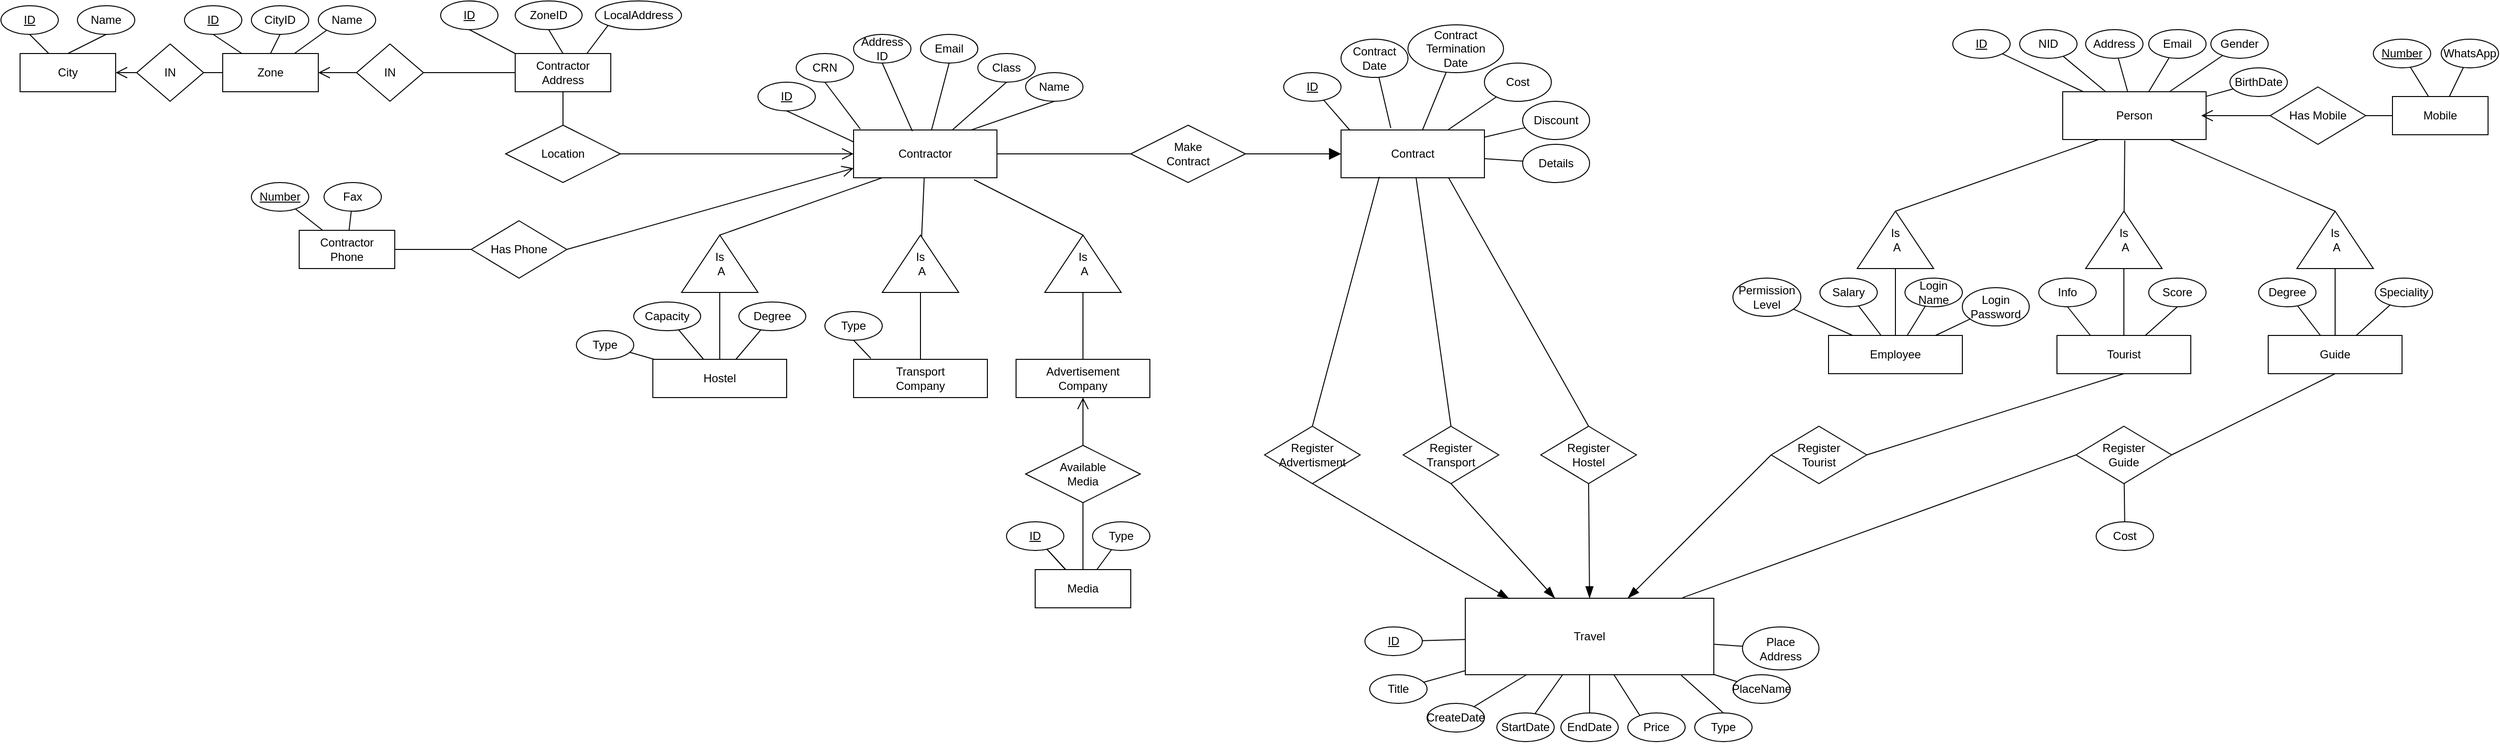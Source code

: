 <mxfile version="14.9.2" type="device"><diagram id="gcN7131VHgYloCInOaOh" name="Page-1"><mxGraphModel dx="1871" dy="567" grid="1" gridSize="10" guides="1" tooltips="1" connect="1" arrows="1" fold="1" page="1" pageScale="1" pageWidth="850" pageHeight="1100" math="0" shadow="0"><root><mxCell id="0"/><mxCell id="1" parent="0"/><mxCell id="1DNYTRroBDZNKfz7WXob-1" value="City" style="whiteSpace=wrap;html=1;align=center;" parent="1" vertex="1"><mxGeometry x="-382" y="60" width="100" height="40" as="geometry"/></mxCell><mxCell id="1DNYTRroBDZNKfz7WXob-3" style="edgeStyle=none;rounded=0;orthogonalLoop=1;jettySize=auto;html=1;exitX=0.5;exitY=1;exitDx=0;exitDy=0;endArrow=none;endFill=0;" parent="1" source="1DNYTRroBDZNKfz7WXob-2" target="1DNYTRroBDZNKfz7WXob-1" edge="1"><mxGeometry relative="1" as="geometry"/></mxCell><mxCell id="1DNYTRroBDZNKfz7WXob-2" value="&lt;u&gt;ID&lt;/u&gt;" style="ellipse;whiteSpace=wrap;html=1;align=center;" parent="1" vertex="1"><mxGeometry x="-402" y="10" width="60" height="30" as="geometry"/></mxCell><mxCell id="1DNYTRroBDZNKfz7WXob-5" style="edgeStyle=none;rounded=0;orthogonalLoop=1;jettySize=auto;html=1;exitX=0.5;exitY=1;exitDx=0;exitDy=0;entryX=0.5;entryY=0;entryDx=0;entryDy=0;endArrow=none;endFill=0;" parent="1" source="1DNYTRroBDZNKfz7WXob-4" target="1DNYTRroBDZNKfz7WXob-1" edge="1"><mxGeometry relative="1" as="geometry"/></mxCell><mxCell id="1DNYTRroBDZNKfz7WXob-4" value="Name" style="ellipse;whiteSpace=wrap;html=1;align=center;" parent="1" vertex="1"><mxGeometry x="-322" y="10" width="60" height="30" as="geometry"/></mxCell><mxCell id="1DNYTRroBDZNKfz7WXob-6" value="Contractor" style="whiteSpace=wrap;html=1;align=center;" parent="1" vertex="1"><mxGeometry x="490" y="140" width="150" height="50" as="geometry"/></mxCell><mxCell id="1DNYTRroBDZNKfz7WXob-8" style="edgeStyle=none;rounded=0;orthogonalLoop=1;jettySize=auto;html=1;exitX=0.5;exitY=1;exitDx=0;exitDy=0;endArrow=none;endFill=0;entryX=0;entryY=0.25;entryDx=0;entryDy=0;" parent="1" source="1DNYTRroBDZNKfz7WXob-7" target="1DNYTRroBDZNKfz7WXob-6" edge="1"><mxGeometry relative="1" as="geometry"/></mxCell><mxCell id="1DNYTRroBDZNKfz7WXob-7" value="&lt;u&gt;ID&lt;/u&gt;" style="ellipse;whiteSpace=wrap;html=1;align=center;" parent="1" vertex="1"><mxGeometry x="390" y="90" width="60" height="30" as="geometry"/></mxCell><mxCell id="1DNYTRroBDZNKfz7WXob-10" style="edgeStyle=none;rounded=0;orthogonalLoop=1;jettySize=auto;html=1;exitX=0.5;exitY=1;exitDx=0;exitDy=0;endArrow=none;endFill=0;entryX=0.41;entryY=0.025;entryDx=0;entryDy=0;entryPerimeter=0;" parent="1" source="1DNYTRroBDZNKfz7WXob-9" target="1DNYTRroBDZNKfz7WXob-6" edge="1"><mxGeometry relative="1" as="geometry"><mxPoint x="530" y="150" as="targetPoint"/></mxGeometry></mxCell><mxCell id="1DNYTRroBDZNKfz7WXob-9" value="Address&lt;br&gt;ID" style="ellipse;whiteSpace=wrap;html=1;align=center;" parent="1" vertex="1"><mxGeometry x="490" y="40" width="60" height="30" as="geometry"/></mxCell><mxCell id="1DNYTRroBDZNKfz7WXob-12" style="edgeStyle=none;rounded=0;orthogonalLoop=1;jettySize=auto;html=1;exitX=0.5;exitY=1;exitDx=0;exitDy=0;endArrow=none;endFill=0;" parent="1" source="1DNYTRroBDZNKfz7WXob-11" target="1DNYTRroBDZNKfz7WXob-6" edge="1"><mxGeometry relative="1" as="geometry"/></mxCell><mxCell id="1DNYTRroBDZNKfz7WXob-11" value="Class" style="ellipse;whiteSpace=wrap;html=1;align=center;" parent="1" vertex="1"><mxGeometry x="620" y="60" width="60" height="30" as="geometry"/></mxCell><mxCell id="1DNYTRroBDZNKfz7WXob-14" style="edgeStyle=none;rounded=0;orthogonalLoop=1;jettySize=auto;html=1;exitX=0.5;exitY=1;exitDx=0;exitDy=0;entryX=0.82;entryY=0;entryDx=0;entryDy=0;endArrow=none;endFill=0;entryPerimeter=0;" parent="1" source="1DNYTRroBDZNKfz7WXob-13" target="1DNYTRroBDZNKfz7WXob-6" edge="1"><mxGeometry relative="1" as="geometry"/></mxCell><mxCell id="1DNYTRroBDZNKfz7WXob-13" value="Name" style="ellipse;whiteSpace=wrap;html=1;align=center;" parent="1" vertex="1"><mxGeometry x="670" y="80" width="60" height="30" as="geometry"/></mxCell><mxCell id="1DNYTRroBDZNKfz7WXob-16" style="edgeStyle=none;rounded=0;orthogonalLoop=1;jettySize=auto;html=1;exitX=0.5;exitY=1;exitDx=0;exitDy=0;entryX=0.047;entryY=-0.02;entryDx=0;entryDy=0;entryPerimeter=0;endArrow=none;endFill=0;" parent="1" source="1DNYTRroBDZNKfz7WXob-15" target="1DNYTRroBDZNKfz7WXob-6" edge="1"><mxGeometry relative="1" as="geometry"/></mxCell><mxCell id="1DNYTRroBDZNKfz7WXob-15" value="CRN" style="ellipse;whiteSpace=wrap;html=1;align=center;" parent="1" vertex="1"><mxGeometry x="430" y="60" width="60" height="30" as="geometry"/></mxCell><mxCell id="1DNYTRroBDZNKfz7WXob-42" style="edgeStyle=none;rounded=0;orthogonalLoop=1;jettySize=auto;html=1;exitX=0.5;exitY=1;exitDx=0;exitDy=0;endArrow=none;endFill=0;" parent="1" source="1DNYTRroBDZNKfz7WXob-18" target="1DNYTRroBDZNKfz7WXob-6" edge="1"><mxGeometry relative="1" as="geometry"/></mxCell><mxCell id="1DNYTRroBDZNKfz7WXob-18" value="Email" style="ellipse;whiteSpace=wrap;html=1;align=center;" parent="1" vertex="1"><mxGeometry x="560" y="40" width="60" height="30" as="geometry"/></mxCell><mxCell id="1DNYTRroBDZNKfz7WXob-20" value="Zone" style="whiteSpace=wrap;html=1;align=center;" parent="1" vertex="1"><mxGeometry x="-170" y="60" width="100" height="40" as="geometry"/></mxCell><mxCell id="1DNYTRroBDZNKfz7WXob-21" style="edgeStyle=none;rounded=0;orthogonalLoop=1;jettySize=auto;html=1;exitX=0.5;exitY=1;exitDx=0;exitDy=0;endArrow=none;endFill=0;" parent="1" source="1DNYTRroBDZNKfz7WXob-22" target="1DNYTRroBDZNKfz7WXob-20" edge="1"><mxGeometry relative="1" as="geometry"/></mxCell><mxCell id="1DNYTRroBDZNKfz7WXob-22" value="&lt;u&gt;ID&lt;/u&gt;" style="ellipse;whiteSpace=wrap;html=1;align=center;" parent="1" vertex="1"><mxGeometry x="-210" y="10" width="60" height="30" as="geometry"/></mxCell><mxCell id="1DNYTRroBDZNKfz7WXob-23" style="edgeStyle=none;rounded=0;orthogonalLoop=1;jettySize=auto;html=1;exitX=0.5;exitY=1;exitDx=0;exitDy=0;entryX=0.5;entryY=0;entryDx=0;entryDy=0;endArrow=none;endFill=0;" parent="1" source="1DNYTRroBDZNKfz7WXob-24" target="1DNYTRroBDZNKfz7WXob-20" edge="1"><mxGeometry relative="1" as="geometry"/></mxCell><mxCell id="1DNYTRroBDZNKfz7WXob-24" value="CityID" style="ellipse;whiteSpace=wrap;html=1;align=center;" parent="1" vertex="1"><mxGeometry x="-140" y="10" width="60" height="30" as="geometry"/></mxCell><mxCell id="1DNYTRroBDZNKfz7WXob-26" style="edgeStyle=none;rounded=0;orthogonalLoop=1;jettySize=auto;html=1;exitX=0;exitY=1;exitDx=0;exitDy=0;entryX=0.75;entryY=0;entryDx=0;entryDy=0;endArrow=none;endFill=0;" parent="1" source="1DNYTRroBDZNKfz7WXob-25" target="1DNYTRroBDZNKfz7WXob-20" edge="1"><mxGeometry relative="1" as="geometry"/></mxCell><mxCell id="1DNYTRroBDZNKfz7WXob-25" value="Name" style="ellipse;whiteSpace=wrap;html=1;align=center;" parent="1" vertex="1"><mxGeometry x="-70" y="10" width="60" height="30" as="geometry"/></mxCell><mxCell id="ob_SDBsmNObQWnK4ZN-6-53" value="" style="edgeStyle=none;rounded=0;orthogonalLoop=1;jettySize=auto;html=1;endArrow=none;endFill=0;endSize=10;" parent="1" source="1DNYTRroBDZNKfz7WXob-33" target="ob_SDBsmNObQWnK4ZN-6-52" edge="1"><mxGeometry relative="1" as="geometry"/></mxCell><mxCell id="ob_SDBsmNObQWnK4ZN-6-61" value="" style="edgeStyle=none;rounded=0;orthogonalLoop=1;jettySize=auto;html=1;endArrow=none;endFill=0;endSize=10;" parent="1" source="1DNYTRroBDZNKfz7WXob-33" target="ob_SDBsmNObQWnK4ZN-6-58" edge="1"><mxGeometry relative="1" as="geometry"/></mxCell><mxCell id="1DNYTRroBDZNKfz7WXob-33" value="Contractor&lt;br&gt;Address" style="whiteSpace=wrap;html=1;align=center;" parent="1" vertex="1"><mxGeometry x="136" y="60" width="100" height="40" as="geometry"/></mxCell><mxCell id="1DNYTRroBDZNKfz7WXob-36" style="edgeStyle=none;rounded=0;orthogonalLoop=1;jettySize=auto;html=1;exitX=0.5;exitY=1;exitDx=0;exitDy=0;entryX=0.5;entryY=0;entryDx=0;entryDy=0;endArrow=none;endFill=0;" parent="1" source="1DNYTRroBDZNKfz7WXob-37" target="1DNYTRroBDZNKfz7WXob-33" edge="1"><mxGeometry relative="1" as="geometry"/></mxCell><mxCell id="1DNYTRroBDZNKfz7WXob-37" value="ZoneID" style="ellipse;whiteSpace=wrap;html=1;align=center;" parent="1" vertex="1"><mxGeometry x="136" y="5" width="70" height="30" as="geometry"/></mxCell><mxCell id="1DNYTRroBDZNKfz7WXob-38" style="edgeStyle=none;rounded=0;orthogonalLoop=1;jettySize=auto;html=1;exitX=0;exitY=1;exitDx=0;exitDy=0;entryX=0.75;entryY=0;entryDx=0;entryDy=0;endArrow=none;endFill=0;" parent="1" source="1DNYTRroBDZNKfz7WXob-39" target="1DNYTRroBDZNKfz7WXob-33" edge="1"><mxGeometry relative="1" as="geometry"/></mxCell><mxCell id="1DNYTRroBDZNKfz7WXob-39" value="LocalAddress" style="ellipse;whiteSpace=wrap;html=1;align=center;" parent="1" vertex="1"><mxGeometry x="220" y="5" width="90" height="30" as="geometry"/></mxCell><mxCell id="1DNYTRroBDZNKfz7WXob-47" value="Contract" style="whiteSpace=wrap;html=1;align=center;" parent="1" vertex="1"><mxGeometry x="1000" y="140" width="150" height="50" as="geometry"/></mxCell><mxCell id="1DNYTRroBDZNKfz7WXob-49" value="" style="edgeStyle=none;rounded=0;orthogonalLoop=1;jettySize=auto;html=1;endArrow=none;endFill=0;entryX=0.06;entryY=0;entryDx=0;entryDy=0;entryPerimeter=0;" parent="1" source="1DNYTRroBDZNKfz7WXob-48" target="1DNYTRroBDZNKfz7WXob-47" edge="1"><mxGeometry relative="1" as="geometry"/></mxCell><mxCell id="1DNYTRroBDZNKfz7WXob-48" value="&lt;u&gt;ID&lt;/u&gt;" style="ellipse;whiteSpace=wrap;html=1;align=center;" parent="1" vertex="1"><mxGeometry x="940" y="80" width="60" height="30" as="geometry"/></mxCell><mxCell id="1DNYTRroBDZNKfz7WXob-51" value="" style="edgeStyle=none;rounded=0;orthogonalLoop=1;jettySize=auto;html=1;endArrow=none;endFill=0;entryX=0.347;entryY=-0.04;entryDx=0;entryDy=0;entryPerimeter=0;" parent="1" source="1DNYTRroBDZNKfz7WXob-50" target="1DNYTRroBDZNKfz7WXob-47" edge="1"><mxGeometry relative="1" as="geometry"/></mxCell><mxCell id="1DNYTRroBDZNKfz7WXob-50" value="Contract&lt;br&gt;Date" style="ellipse;whiteSpace=wrap;html=1;align=center;" parent="1" vertex="1"><mxGeometry x="1000" y="45" width="70" height="40" as="geometry"/></mxCell><mxCell id="1DNYTRroBDZNKfz7WXob-53" value="" style="edgeStyle=none;rounded=0;orthogonalLoop=1;jettySize=auto;html=1;endArrow=none;endFill=0;" parent="1" source="1DNYTRroBDZNKfz7WXob-52" target="1DNYTRroBDZNKfz7WXob-47" edge="1"><mxGeometry relative="1" as="geometry"/></mxCell><mxCell id="1DNYTRroBDZNKfz7WXob-52" value="Contract&lt;br&gt;Termination&lt;br&gt;Date" style="ellipse;whiteSpace=wrap;html=1;align=center;" parent="1" vertex="1"><mxGeometry x="1070" y="30" width="100" height="50" as="geometry"/></mxCell><mxCell id="1DNYTRroBDZNKfz7WXob-57" value="" style="edgeStyle=none;rounded=0;orthogonalLoop=1;jettySize=auto;html=1;endArrow=none;endFill=0;" parent="1" source="1DNYTRroBDZNKfz7WXob-54" target="1DNYTRroBDZNKfz7WXob-47" edge="1"><mxGeometry relative="1" as="geometry"/></mxCell><mxCell id="1DNYTRroBDZNKfz7WXob-54" value="Cost" style="ellipse;whiteSpace=wrap;html=1;align=center;" parent="1" vertex="1"><mxGeometry x="1150" y="70" width="70" height="40" as="geometry"/></mxCell><mxCell id="1DNYTRroBDZNKfz7WXob-59" value="" style="edgeStyle=none;rounded=0;orthogonalLoop=1;jettySize=auto;html=1;endArrow=none;endFill=0;" parent="1" source="1DNYTRroBDZNKfz7WXob-58" target="1DNYTRroBDZNKfz7WXob-47" edge="1"><mxGeometry relative="1" as="geometry"/></mxCell><mxCell id="1DNYTRroBDZNKfz7WXob-58" value="Discount" style="ellipse;whiteSpace=wrap;html=1;align=center;" parent="1" vertex="1"><mxGeometry x="1190" y="110" width="70" height="40" as="geometry"/></mxCell><mxCell id="1DNYTRroBDZNKfz7WXob-62" value="" style="edgeStyle=none;rounded=0;orthogonalLoop=1;jettySize=auto;html=1;endArrow=none;endFill=0;" parent="1" source="1DNYTRroBDZNKfz7WXob-60" target="1DNYTRroBDZNKfz7WXob-47" edge="1"><mxGeometry relative="1" as="geometry"/></mxCell><mxCell id="1DNYTRroBDZNKfz7WXob-60" value="Details" style="ellipse;whiteSpace=wrap;html=1;align=center;" parent="1" vertex="1"><mxGeometry x="1190" y="155" width="70" height="40" as="geometry"/></mxCell><mxCell id="ob_SDBsmNObQWnK4ZN-6-2" value="" style="rounded=0;orthogonalLoop=1;jettySize=auto;html=1;endArrow=none;endFill=0;exitX=1;exitY=0.5;exitDx=0;exitDy=0;" parent="1" source="ob_SDBsmNObQWnK4ZN-6-1" edge="1"><mxGeometry relative="1" as="geometry"><mxPoint x="430" y="320" as="sourcePoint"/><mxPoint x="520" y="190" as="targetPoint"/></mxGeometry></mxCell><mxCell id="ob_SDBsmNObQWnK4ZN-6-1" value="Is&lt;br&gt;&amp;nbsp;A" style="triangle;whiteSpace=wrap;html=1;direction=north;" parent="1" vertex="1"><mxGeometry x="310" y="250" width="80" height="60" as="geometry"/></mxCell><mxCell id="ob_SDBsmNObQWnK4ZN-6-24" value="" style="edgeStyle=none;rounded=0;orthogonalLoop=1;jettySize=auto;html=1;endArrow=none;endFill=0;" parent="1" source="ob_SDBsmNObQWnK4ZN-6-3" target="1DNYTRroBDZNKfz7WXob-6" edge="1"><mxGeometry relative="1" as="geometry"/></mxCell><mxCell id="ob_SDBsmNObQWnK4ZN-6-3" value="Is&lt;br&gt;&amp;nbsp;A" style="triangle;whiteSpace=wrap;html=1;direction=north;" parent="1" vertex="1"><mxGeometry x="520" y="250" width="80" height="60" as="geometry"/></mxCell><mxCell id="ob_SDBsmNObQWnK4ZN-6-6" value="" style="edgeStyle=none;rounded=0;orthogonalLoop=1;jettySize=auto;html=1;endArrow=none;endFill=0;" parent="1" source="ob_SDBsmNObQWnK4ZN-6-5" target="ob_SDBsmNObQWnK4ZN-6-1" edge="1"><mxGeometry relative="1" as="geometry"/></mxCell><mxCell id="ob_SDBsmNObQWnK4ZN-6-5" value="Hostel" style="whiteSpace=wrap;html=1;align=center;" parent="1" vertex="1"><mxGeometry x="280" y="380" width="140" height="40" as="geometry"/></mxCell><mxCell id="ob_SDBsmNObQWnK4ZN-6-8" value="" style="edgeStyle=none;rounded=0;orthogonalLoop=1;jettySize=auto;html=1;endArrow=none;endFill=0;" parent="1" source="ob_SDBsmNObQWnK4ZN-6-7" target="ob_SDBsmNObQWnK4ZN-6-5" edge="1"><mxGeometry relative="1" as="geometry"/></mxCell><mxCell id="ob_SDBsmNObQWnK4ZN-6-7" value="Type" style="ellipse;whiteSpace=wrap;html=1;align=center;" parent="1" vertex="1"><mxGeometry x="200" y="350" width="60" height="30" as="geometry"/></mxCell><mxCell id="ob_SDBsmNObQWnK4ZN-6-10" value="" style="edgeStyle=none;rounded=0;orthogonalLoop=1;jettySize=auto;html=1;endArrow=none;endFill=0;" parent="1" source="ob_SDBsmNObQWnK4ZN-6-9" target="ob_SDBsmNObQWnK4ZN-6-5" edge="1"><mxGeometry relative="1" as="geometry"/></mxCell><mxCell id="ob_SDBsmNObQWnK4ZN-6-9" value="Capacity" style="ellipse;whiteSpace=wrap;html=1;align=center;" parent="1" vertex="1"><mxGeometry x="260" y="320" width="70" height="30" as="geometry"/></mxCell><mxCell id="ob_SDBsmNObQWnK4ZN-6-12" value="" style="edgeStyle=none;rounded=0;orthogonalLoop=1;jettySize=auto;html=1;endArrow=none;endFill=0;" parent="1" source="ob_SDBsmNObQWnK4ZN-6-11" target="ob_SDBsmNObQWnK4ZN-6-5" edge="1"><mxGeometry relative="1" as="geometry"/></mxCell><mxCell id="ob_SDBsmNObQWnK4ZN-6-11" value="Degree" style="ellipse;whiteSpace=wrap;html=1;align=center;" parent="1" vertex="1"><mxGeometry x="370" y="320" width="70" height="30" as="geometry"/></mxCell><mxCell id="ob_SDBsmNObQWnK4ZN-6-15" value="" style="edgeStyle=none;rounded=0;orthogonalLoop=1;jettySize=auto;html=1;endArrow=none;endFill=0;" parent="1" source="ob_SDBsmNObQWnK4ZN-6-13" target="ob_SDBsmNObQWnK4ZN-6-3" edge="1"><mxGeometry relative="1" as="geometry"/></mxCell><mxCell id="ob_SDBsmNObQWnK4ZN-6-13" value="Transport&lt;br&gt;Company" style="whiteSpace=wrap;html=1;align=center;" parent="1" vertex="1"><mxGeometry x="490" y="380" width="140" height="40" as="geometry"/></mxCell><mxCell id="ob_SDBsmNObQWnK4ZN-6-16" style="edgeStyle=none;rounded=0;orthogonalLoop=1;jettySize=auto;html=1;exitX=0.5;exitY=1;exitDx=0;exitDy=0;entryX=0.129;entryY=-0.025;entryDx=0;entryDy=0;entryPerimeter=0;endArrow=none;endFill=0;" parent="1" source="ob_SDBsmNObQWnK4ZN-6-14" target="ob_SDBsmNObQWnK4ZN-6-13" edge="1"><mxGeometry relative="1" as="geometry"/></mxCell><mxCell id="ob_SDBsmNObQWnK4ZN-6-14" value="Type" style="ellipse;whiteSpace=wrap;html=1;align=center;" parent="1" vertex="1"><mxGeometry x="460" y="330" width="60" height="30" as="geometry"/></mxCell><mxCell id="ob_SDBsmNObQWnK4ZN-6-22" style="edgeStyle=none;rounded=0;orthogonalLoop=1;jettySize=auto;html=1;exitX=1;exitY=0.5;exitDx=0;exitDy=0;entryX=0.84;entryY=1.04;entryDx=0;entryDy=0;entryPerimeter=0;endArrow=none;endFill=0;" parent="1" source="ob_SDBsmNObQWnK4ZN-6-17" target="1DNYTRroBDZNKfz7WXob-6" edge="1"><mxGeometry relative="1" as="geometry"/></mxCell><mxCell id="ob_SDBsmNObQWnK4ZN-6-17" value="Is&lt;br&gt;&amp;nbsp;A" style="triangle;whiteSpace=wrap;html=1;direction=north;" parent="1" vertex="1"><mxGeometry x="690" y="250" width="80" height="60" as="geometry"/></mxCell><mxCell id="ob_SDBsmNObQWnK4ZN-6-18" value="" style="edgeStyle=none;rounded=0;orthogonalLoop=1;jettySize=auto;html=1;endArrow=none;endFill=0;" parent="1" source="ob_SDBsmNObQWnK4ZN-6-19" target="ob_SDBsmNObQWnK4ZN-6-17" edge="1"><mxGeometry relative="1" as="geometry"/></mxCell><mxCell id="ob_SDBsmNObQWnK4ZN-6-19" value="Advertisement&lt;br&gt;Company" style="whiteSpace=wrap;html=1;align=center;" parent="1" vertex="1"><mxGeometry x="660" y="380" width="140" height="40" as="geometry"/></mxCell><mxCell id="ob_SDBsmNObQWnK4ZN-6-26" style="edgeStyle=none;rounded=0;orthogonalLoop=1;jettySize=auto;html=1;exitX=0;exitY=0.5;exitDx=0;exitDy=0;entryX=1;entryY=0.5;entryDx=0;entryDy=0;endArrow=none;endFill=0;" parent="1" source="ob_SDBsmNObQWnK4ZN-6-25" target="1DNYTRroBDZNKfz7WXob-6" edge="1"><mxGeometry relative="1" as="geometry"/></mxCell><mxCell id="ob_SDBsmNObQWnK4ZN-6-27" value="" style="edgeStyle=none;rounded=0;orthogonalLoop=1;jettySize=auto;html=1;endArrow=block;endFill=1;endSize=10;" parent="1" source="ob_SDBsmNObQWnK4ZN-6-25" target="1DNYTRroBDZNKfz7WXob-47" edge="1"><mxGeometry relative="1" as="geometry"/></mxCell><mxCell id="ob_SDBsmNObQWnK4ZN-6-25" value="Make&lt;br&gt;Contract" style="shape=rhombus;perimeter=rhombusPerimeter;whiteSpace=wrap;html=1;align=center;" parent="1" vertex="1"><mxGeometry x="780" y="135" width="120" height="60" as="geometry"/></mxCell><mxCell id="ob_SDBsmNObQWnK4ZN-6-29" value="" style="edgeStyle=none;rounded=0;orthogonalLoop=1;jettySize=auto;html=1;endArrow=open;endFill=0;endSize=10;" parent="1" source="ob_SDBsmNObQWnK4ZN-6-28" target="ob_SDBsmNObQWnK4ZN-6-19" edge="1"><mxGeometry relative="1" as="geometry"/></mxCell><mxCell id="ob_SDBsmNObQWnK4ZN-6-28" value="Available&lt;br&gt;Media" style="shape=rhombus;perimeter=rhombusPerimeter;whiteSpace=wrap;html=1;align=center;" parent="1" vertex="1"><mxGeometry x="670" y="470" width="120" height="60" as="geometry"/></mxCell><mxCell id="ob_SDBsmNObQWnK4ZN-6-31" value="" style="edgeStyle=none;rounded=0;orthogonalLoop=1;jettySize=auto;html=1;endArrow=none;endFill=0;endSize=10;" parent="1" source="ob_SDBsmNObQWnK4ZN-6-30" target="ob_SDBsmNObQWnK4ZN-6-28" edge="1"><mxGeometry relative="1" as="geometry"/></mxCell><mxCell id="ob_SDBsmNObQWnK4ZN-6-30" value="Media" style="whiteSpace=wrap;html=1;align=center;" parent="1" vertex="1"><mxGeometry x="680" y="600" width="100" height="40" as="geometry"/></mxCell><mxCell id="ob_SDBsmNObQWnK4ZN-6-33" value="" style="edgeStyle=none;rounded=0;orthogonalLoop=1;jettySize=auto;html=1;endArrow=none;endFill=0;endSize=10;" parent="1" source="ob_SDBsmNObQWnK4ZN-6-32" target="ob_SDBsmNObQWnK4ZN-6-30" edge="1"><mxGeometry relative="1" as="geometry"/></mxCell><mxCell id="P7ZhWg0GcHgvPlDvpLFq-44" style="edgeStyle=none;rounded=0;orthogonalLoop=1;jettySize=auto;html=1;endArrow=none;endFill=0;" edge="1" parent="1" source="ob_SDBsmNObQWnK4ZN-6-32" target="ob_SDBsmNObQWnK4ZN-6-30"><mxGeometry relative="1" as="geometry"/></mxCell><mxCell id="ob_SDBsmNObQWnK4ZN-6-32" value="&lt;u&gt;ID&lt;/u&gt;" style="ellipse;whiteSpace=wrap;html=1;align=center;" parent="1" vertex="1"><mxGeometry x="650" y="550" width="60" height="30" as="geometry"/></mxCell><mxCell id="ob_SDBsmNObQWnK4ZN-6-35" value="" style="edgeStyle=none;rounded=0;orthogonalLoop=1;jettySize=auto;html=1;endArrow=none;endFill=0;endSize=10;" parent="1" source="ob_SDBsmNObQWnK4ZN-6-34" target="ob_SDBsmNObQWnK4ZN-6-30" edge="1"><mxGeometry relative="1" as="geometry"/></mxCell><mxCell id="ob_SDBsmNObQWnK4ZN-6-34" value="Type" style="ellipse;whiteSpace=wrap;html=1;align=center;" parent="1" vertex="1"><mxGeometry x="740" y="550" width="60" height="30" as="geometry"/></mxCell><mxCell id="ob_SDBsmNObQWnK4ZN-6-36" value="Person" style="whiteSpace=wrap;html=1;align=center;" parent="1" vertex="1"><mxGeometry x="1755" y="100" width="150" height="50" as="geometry"/></mxCell><mxCell id="ob_SDBsmNObQWnK4ZN-6-40" value="" style="edgeStyle=none;rounded=0;orthogonalLoop=1;jettySize=auto;html=1;endArrow=none;endFill=0;endSize=10;" parent="1" source="ob_SDBsmNObQWnK4ZN-6-39" target="ob_SDBsmNObQWnK4ZN-6-36" edge="1"><mxGeometry relative="1" as="geometry"/></mxCell><mxCell id="ob_SDBsmNObQWnK4ZN-6-39" value="&lt;u&gt;ID&lt;/u&gt;" style="ellipse;whiteSpace=wrap;html=1;align=center;" parent="1" vertex="1"><mxGeometry x="1640" y="35" width="60" height="30" as="geometry"/></mxCell><mxCell id="ob_SDBsmNObQWnK4ZN-6-42" value="" style="edgeStyle=none;rounded=0;orthogonalLoop=1;jettySize=auto;html=1;endArrow=none;endFill=0;endSize=10;" parent="1" source="ob_SDBsmNObQWnK4ZN-6-41" target="ob_SDBsmNObQWnK4ZN-6-36" edge="1"><mxGeometry relative="1" as="geometry"/></mxCell><mxCell id="ob_SDBsmNObQWnK4ZN-6-41" value="Address" style="ellipse;whiteSpace=wrap;html=1;align=center;" parent="1" vertex="1"><mxGeometry x="1779" y="35" width="60" height="30" as="geometry"/></mxCell><mxCell id="ob_SDBsmNObQWnK4ZN-6-44" value="" style="edgeStyle=none;rounded=0;orthogonalLoop=1;jettySize=auto;html=1;endArrow=none;endFill=0;endSize=10;" parent="1" source="ob_SDBsmNObQWnK4ZN-6-43" target="ob_SDBsmNObQWnK4ZN-6-36" edge="1"><mxGeometry relative="1" as="geometry"/></mxCell><mxCell id="ob_SDBsmNObQWnK4ZN-6-43" value="Email" style="ellipse;whiteSpace=wrap;html=1;align=center;" parent="1" vertex="1"><mxGeometry x="1845" y="35" width="60" height="30" as="geometry"/></mxCell><mxCell id="ob_SDBsmNObQWnK4ZN-6-67" value="" style="edgeStyle=none;rounded=0;orthogonalLoop=1;jettySize=auto;html=1;endArrow=none;endFill=0;endSize=10;" parent="1" source="ob_SDBsmNObQWnK4ZN-6-45" target="ob_SDBsmNObQWnK4ZN-6-65" edge="1"><mxGeometry relative="1" as="geometry"/></mxCell><mxCell id="ob_SDBsmNObQWnK4ZN-6-45" value="Contractor&lt;br&gt;Phone" style="whiteSpace=wrap;html=1;align=center;" parent="1" vertex="1"><mxGeometry x="-90" y="245" width="100" height="40" as="geometry"/></mxCell><mxCell id="ob_SDBsmNObQWnK4ZN-6-47" value="" style="edgeStyle=none;rounded=0;orthogonalLoop=1;jettySize=auto;html=1;endArrow=none;endFill=0;endSize=10;" parent="1" source="ob_SDBsmNObQWnK4ZN-6-46" target="ob_SDBsmNObQWnK4ZN-6-45" edge="1"><mxGeometry relative="1" as="geometry"/></mxCell><mxCell id="ob_SDBsmNObQWnK4ZN-6-46" value="&lt;u&gt;Number&lt;/u&gt;" style="ellipse;whiteSpace=wrap;html=1;align=center;" parent="1" vertex="1"><mxGeometry x="-140" y="195" width="60" height="30" as="geometry"/></mxCell><mxCell id="ob_SDBsmNObQWnK4ZN-6-49" value="" style="edgeStyle=none;rounded=0;orthogonalLoop=1;jettySize=auto;html=1;endArrow=none;endFill=0;endSize=10;" parent="1" source="ob_SDBsmNObQWnK4ZN-6-48" target="ob_SDBsmNObQWnK4ZN-6-45" edge="1"><mxGeometry relative="1" as="geometry"/></mxCell><mxCell id="ob_SDBsmNObQWnK4ZN-6-48" value="Fax" style="ellipse;whiteSpace=wrap;html=1;align=center;" parent="1" vertex="1"><mxGeometry x="-64" y="195" width="60" height="30" as="geometry"/></mxCell><mxCell id="ob_SDBsmNObQWnK4ZN-6-54" style="edgeStyle=none;rounded=0;orthogonalLoop=1;jettySize=auto;html=1;exitX=1;exitY=0.5;exitDx=0;exitDy=0;endArrow=open;endFill=0;endSize=10;entryX=0;entryY=0.5;entryDx=0;entryDy=0;" parent="1" source="ob_SDBsmNObQWnK4ZN-6-52" target="1DNYTRroBDZNKfz7WXob-6" edge="1"><mxGeometry relative="1" as="geometry"><mxPoint x="500" y="177" as="targetPoint"/></mxGeometry></mxCell><mxCell id="ob_SDBsmNObQWnK4ZN-6-52" value="Location" style="shape=rhombus;perimeter=rhombusPerimeter;whiteSpace=wrap;html=1;align=center;" parent="1" vertex="1"><mxGeometry x="126" y="135" width="120" height="60" as="geometry"/></mxCell><mxCell id="ob_SDBsmNObQWnK4ZN-6-59" value="" style="edgeStyle=none;rounded=0;orthogonalLoop=1;jettySize=auto;html=1;endArrow=none;endFill=0;endSize=10;" parent="1" source="ob_SDBsmNObQWnK4ZN-6-58" target="1DNYTRroBDZNKfz7WXob-33" edge="1"><mxGeometry relative="1" as="geometry"/></mxCell><mxCell id="ob_SDBsmNObQWnK4ZN-6-60" value="" style="edgeStyle=none;rounded=0;orthogonalLoop=1;jettySize=auto;html=1;endArrow=open;endFill=0;endSize=10;" parent="1" source="ob_SDBsmNObQWnK4ZN-6-58" target="1DNYTRroBDZNKfz7WXob-20" edge="1"><mxGeometry relative="1" as="geometry"/></mxCell><mxCell id="ob_SDBsmNObQWnK4ZN-6-58" value="IN" style="shape=rhombus;perimeter=rhombusPerimeter;whiteSpace=wrap;html=1;align=center;" parent="1" vertex="1"><mxGeometry x="-30" y="50" width="70" height="60" as="geometry"/></mxCell><mxCell id="ob_SDBsmNObQWnK4ZN-6-63" value="" style="edgeStyle=none;rounded=0;orthogonalLoop=1;jettySize=auto;html=1;endArrow=none;endFill=0;endSize=10;" parent="1" source="ob_SDBsmNObQWnK4ZN-6-62" target="1DNYTRroBDZNKfz7WXob-20" edge="1"><mxGeometry relative="1" as="geometry"/></mxCell><mxCell id="ob_SDBsmNObQWnK4ZN-6-64" value="" style="edgeStyle=none;rounded=0;orthogonalLoop=1;jettySize=auto;html=1;endArrow=open;endFill=0;endSize=10;" parent="1" source="ob_SDBsmNObQWnK4ZN-6-62" target="1DNYTRroBDZNKfz7WXob-1" edge="1"><mxGeometry relative="1" as="geometry"/></mxCell><mxCell id="ob_SDBsmNObQWnK4ZN-6-62" value="IN" style="shape=rhombus;perimeter=rhombusPerimeter;whiteSpace=wrap;html=1;align=center;" parent="1" vertex="1"><mxGeometry x="-260" y="50" width="70" height="60" as="geometry"/></mxCell><mxCell id="ob_SDBsmNObQWnK4ZN-6-68" style="edgeStyle=none;rounded=0;orthogonalLoop=1;jettySize=auto;html=1;exitX=1;exitY=0.5;exitDx=0;exitDy=0;endArrow=open;endFill=0;endSize=10;entryX=0;entryY=0.8;entryDx=0;entryDy=0;entryPerimeter=0;" parent="1" source="ob_SDBsmNObQWnK4ZN-6-65" target="1DNYTRroBDZNKfz7WXob-6" edge="1"><mxGeometry relative="1" as="geometry"><mxPoint x="490" y="190" as="targetPoint"/></mxGeometry></mxCell><mxCell id="ob_SDBsmNObQWnK4ZN-6-65" value="Has Phone" style="shape=rhombus;perimeter=rhombusPerimeter;whiteSpace=wrap;html=1;align=center;" parent="1" vertex="1"><mxGeometry x="90" y="235" width="100" height="60" as="geometry"/></mxCell><mxCell id="ob_SDBsmNObQWnK4ZN-6-80" value="" style="edgeStyle=none;rounded=0;orthogonalLoop=1;jettySize=auto;html=1;endArrow=none;endFill=0;endSize=10;entryX=0.25;entryY=1;entryDx=0;entryDy=0;exitX=1;exitY=0.5;exitDx=0;exitDy=0;" parent="1" source="ob_SDBsmNObQWnK4ZN-6-79" target="ob_SDBsmNObQWnK4ZN-6-36" edge="1"><mxGeometry relative="1" as="geometry"/></mxCell><mxCell id="ob_SDBsmNObQWnK4ZN-6-79" value="Is&lt;br&gt;&amp;nbsp;A" style="triangle;whiteSpace=wrap;html=1;direction=north;" parent="1" vertex="1"><mxGeometry x="1540" y="225" width="80" height="60" as="geometry"/></mxCell><mxCell id="ob_SDBsmNObQWnK4ZN-6-82" value="" style="edgeStyle=none;rounded=0;orthogonalLoop=1;jettySize=auto;html=1;endArrow=none;endFill=0;endSize=10;" parent="1" source="ob_SDBsmNObQWnK4ZN-6-81" target="ob_SDBsmNObQWnK4ZN-6-79" edge="1"><mxGeometry relative="1" as="geometry"/></mxCell><mxCell id="ob_SDBsmNObQWnK4ZN-6-81" value="Employee" style="whiteSpace=wrap;html=1;align=center;" parent="1" vertex="1"><mxGeometry x="1510" y="355" width="140" height="40" as="geometry"/></mxCell><mxCell id="ob_SDBsmNObQWnK4ZN-6-86" value="" style="edgeStyle=none;rounded=0;orthogonalLoop=1;jettySize=auto;html=1;endArrow=none;endFill=0;endSize=10;entryX=0.433;entryY=1.02;entryDx=0;entryDy=0;entryPerimeter=0;" parent="1" source="ob_SDBsmNObQWnK4ZN-6-83" target="ob_SDBsmNObQWnK4ZN-6-36" edge="1"><mxGeometry relative="1" as="geometry"/></mxCell><mxCell id="ob_SDBsmNObQWnK4ZN-6-83" value="Is&lt;br&gt;&amp;nbsp;A" style="triangle;whiteSpace=wrap;html=1;direction=north;" parent="1" vertex="1"><mxGeometry x="1779" y="225" width="80" height="60" as="geometry"/></mxCell><mxCell id="ob_SDBsmNObQWnK4ZN-6-84" value="" style="edgeStyle=none;rounded=0;orthogonalLoop=1;jettySize=auto;html=1;endArrow=none;endFill=0;endSize=10;" parent="1" source="ob_SDBsmNObQWnK4ZN-6-85" target="ob_SDBsmNObQWnK4ZN-6-83" edge="1"><mxGeometry relative="1" as="geometry"/></mxCell><mxCell id="ob_SDBsmNObQWnK4ZN-6-85" value="Tourist" style="whiteSpace=wrap;html=1;align=center;" parent="1" vertex="1"><mxGeometry x="1749" y="355" width="140" height="40" as="geometry"/></mxCell><mxCell id="ob_SDBsmNObQWnK4ZN-6-90" style="edgeStyle=none;rounded=0;orthogonalLoop=1;jettySize=auto;html=1;exitX=1;exitY=0.5;exitDx=0;exitDy=0;entryX=0.75;entryY=1;entryDx=0;entryDy=0;endArrow=none;endFill=0;endSize=10;" parent="1" source="ob_SDBsmNObQWnK4ZN-6-87" target="ob_SDBsmNObQWnK4ZN-6-36" edge="1"><mxGeometry relative="1" as="geometry"/></mxCell><mxCell id="ob_SDBsmNObQWnK4ZN-6-87" value="Is&lt;br&gt;&amp;nbsp;A" style="triangle;whiteSpace=wrap;html=1;direction=north;" parent="1" vertex="1"><mxGeometry x="2000" y="225" width="80" height="60" as="geometry"/></mxCell><mxCell id="ob_SDBsmNObQWnK4ZN-6-88" value="" style="edgeStyle=none;rounded=0;orthogonalLoop=1;jettySize=auto;html=1;endArrow=none;endFill=0;endSize=10;" parent="1" source="ob_SDBsmNObQWnK4ZN-6-89" target="ob_SDBsmNObQWnK4ZN-6-87" edge="1"><mxGeometry relative="1" as="geometry"/></mxCell><mxCell id="ob_SDBsmNObQWnK4ZN-6-89" value="Guide" style="whiteSpace=wrap;html=1;align=center;" parent="1" vertex="1"><mxGeometry x="1970" y="355" width="140" height="40" as="geometry"/></mxCell><mxCell id="ob_SDBsmNObQWnK4ZN-6-91" value="" style="edgeStyle=none;rounded=0;orthogonalLoop=1;jettySize=auto;html=1;endArrow=none;endFill=0;endSize=10;entryX=1;entryY=0.5;entryDx=0;entryDy=0;" parent="1" source="ob_SDBsmNObQWnK4ZN-6-92" target="ob_SDBsmNObQWnK4ZN-6-99" edge="1"><mxGeometry relative="1" as="geometry"/></mxCell><mxCell id="ob_SDBsmNObQWnK4ZN-6-92" value="Mobile" style="whiteSpace=wrap;html=1;align=center;" parent="1" vertex="1"><mxGeometry x="2100" y="105" width="100" height="40" as="geometry"/></mxCell><mxCell id="ob_SDBsmNObQWnK4ZN-6-93" value="" style="edgeStyle=none;rounded=0;orthogonalLoop=1;jettySize=auto;html=1;endArrow=none;endFill=0;endSize=10;" parent="1" source="ob_SDBsmNObQWnK4ZN-6-94" target="ob_SDBsmNObQWnK4ZN-6-92" edge="1"><mxGeometry relative="1" as="geometry"/></mxCell><mxCell id="ob_SDBsmNObQWnK4ZN-6-94" value="&lt;u&gt;Number&lt;/u&gt;" style="ellipse;whiteSpace=wrap;html=1;align=center;" parent="1" vertex="1"><mxGeometry x="2080" y="45" width="60" height="30" as="geometry"/></mxCell><mxCell id="ob_SDBsmNObQWnK4ZN-6-97" value="" style="edgeStyle=none;rounded=0;orthogonalLoop=1;jettySize=auto;html=1;endArrow=none;endFill=0;endSize=10;" parent="1" source="ob_SDBsmNObQWnK4ZN-6-98" target="ob_SDBsmNObQWnK4ZN-6-92" edge="1"><mxGeometry relative="1" as="geometry"/></mxCell><mxCell id="ob_SDBsmNObQWnK4ZN-6-98" value="WhatsApp" style="ellipse;whiteSpace=wrap;html=1;align=center;" parent="1" vertex="1"><mxGeometry x="2151" y="45" width="60" height="30" as="geometry"/></mxCell><mxCell id="ob_SDBsmNObQWnK4ZN-6-101" style="edgeStyle=none;rounded=0;orthogonalLoop=1;jettySize=auto;html=1;endArrow=open;endFill=0;endSize=10;" parent="1" source="ob_SDBsmNObQWnK4ZN-6-99" edge="1"><mxGeometry relative="1" as="geometry"><mxPoint x="1900" y="125" as="targetPoint"/></mxGeometry></mxCell><mxCell id="ob_SDBsmNObQWnK4ZN-6-99" value="Has Mobile" style="shape=rhombus;perimeter=rhombusPerimeter;whiteSpace=wrap;html=1;align=center;" parent="1" vertex="1"><mxGeometry x="1972" y="95" width="100" height="60" as="geometry"/></mxCell><mxCell id="P7ZhWg0GcHgvPlDvpLFq-3" style="edgeStyle=none;rounded=0;orthogonalLoop=1;jettySize=auto;html=1;exitX=0.5;exitY=1;exitDx=0;exitDy=0;entryX=0;entryY=0;entryDx=0;entryDy=0;endArrow=none;endFill=0;" edge="1" parent="1" source="P7ZhWg0GcHgvPlDvpLFq-1" target="1DNYTRroBDZNKfz7WXob-33"><mxGeometry relative="1" as="geometry"/></mxCell><mxCell id="P7ZhWg0GcHgvPlDvpLFq-1" value="&lt;u&gt;ID&lt;/u&gt;" style="ellipse;whiteSpace=wrap;html=1;align=center;" vertex="1" parent="1"><mxGeometry x="58" y="5" width="60" height="30" as="geometry"/></mxCell><mxCell id="P7ZhWg0GcHgvPlDvpLFq-5" style="edgeStyle=none;rounded=0;orthogonalLoop=1;jettySize=auto;html=1;exitX=0.5;exitY=1;exitDx=0;exitDy=0;entryX=0.25;entryY=0;entryDx=0;entryDy=0;endArrow=none;endFill=0;" edge="1" parent="1" source="P7ZhWg0GcHgvPlDvpLFq-4" target="ob_SDBsmNObQWnK4ZN-6-85"><mxGeometry relative="1" as="geometry"/></mxCell><mxCell id="P7ZhWg0GcHgvPlDvpLFq-4" value="Info" style="ellipse;whiteSpace=wrap;html=1;align=center;" vertex="1" parent="1"><mxGeometry x="1730" y="295" width="60" height="30" as="geometry"/></mxCell><mxCell id="P7ZhWg0GcHgvPlDvpLFq-7" style="edgeStyle=none;rounded=0;orthogonalLoop=1;jettySize=auto;html=1;exitX=0.5;exitY=1;exitDx=0;exitDy=0;endArrow=none;endFill=0;" edge="1" parent="1" source="P7ZhWg0GcHgvPlDvpLFq-6" target="ob_SDBsmNObQWnK4ZN-6-85"><mxGeometry relative="1" as="geometry"/></mxCell><mxCell id="P7ZhWg0GcHgvPlDvpLFq-6" value="Score" style="ellipse;whiteSpace=wrap;html=1;align=center;" vertex="1" parent="1"><mxGeometry x="1845" y="295" width="60" height="30" as="geometry"/></mxCell><mxCell id="P7ZhWg0GcHgvPlDvpLFq-9" value="" style="edgeStyle=none;rounded=0;orthogonalLoop=1;jettySize=auto;html=1;endArrow=none;endFill=0;" edge="1" parent="1" source="P7ZhWg0GcHgvPlDvpLFq-8" target="ob_SDBsmNObQWnK4ZN-6-36"><mxGeometry relative="1" as="geometry"/></mxCell><mxCell id="P7ZhWg0GcHgvPlDvpLFq-8" value="Gender" style="ellipse;whiteSpace=wrap;html=1;align=center;" vertex="1" parent="1"><mxGeometry x="1910" y="35" width="60" height="30" as="geometry"/></mxCell><mxCell id="P7ZhWg0GcHgvPlDvpLFq-12" value="" style="edgeStyle=none;rounded=0;orthogonalLoop=1;jettySize=auto;html=1;endArrow=none;endFill=0;" edge="1" parent="1" source="P7ZhWg0GcHgvPlDvpLFq-10" target="ob_SDBsmNObQWnK4ZN-6-36"><mxGeometry relative="1" as="geometry"/></mxCell><mxCell id="P7ZhWg0GcHgvPlDvpLFq-10" value="BirthDate" style="ellipse;whiteSpace=wrap;html=1;align=center;" vertex="1" parent="1"><mxGeometry x="1930" y="75" width="60" height="30" as="geometry"/></mxCell><mxCell id="P7ZhWg0GcHgvPlDvpLFq-14" value="" style="edgeStyle=none;rounded=0;orthogonalLoop=1;jettySize=auto;html=1;endArrow=none;endFill=0;" edge="1" parent="1" source="P7ZhWg0GcHgvPlDvpLFq-13" target="ob_SDBsmNObQWnK4ZN-6-89"><mxGeometry relative="1" as="geometry"/></mxCell><mxCell id="P7ZhWg0GcHgvPlDvpLFq-13" value="Speciality" style="ellipse;whiteSpace=wrap;html=1;align=center;" vertex="1" parent="1"><mxGeometry x="2082" y="295" width="60" height="30" as="geometry"/></mxCell><mxCell id="P7ZhWg0GcHgvPlDvpLFq-16" value="" style="edgeStyle=none;rounded=0;orthogonalLoop=1;jettySize=auto;html=1;endArrow=none;endFill=0;" edge="1" parent="1" source="P7ZhWg0GcHgvPlDvpLFq-15" target="ob_SDBsmNObQWnK4ZN-6-89"><mxGeometry relative="1" as="geometry"/></mxCell><mxCell id="P7ZhWg0GcHgvPlDvpLFq-15" value="Degree" style="ellipse;whiteSpace=wrap;html=1;align=center;" vertex="1" parent="1"><mxGeometry x="1960" y="295" width="60" height="30" as="geometry"/></mxCell><mxCell id="P7ZhWg0GcHgvPlDvpLFq-18" value="" style="edgeStyle=none;rounded=0;orthogonalLoop=1;jettySize=auto;html=1;endArrow=none;endFill=0;" edge="1" parent="1" source="P7ZhWg0GcHgvPlDvpLFq-17" target="ob_SDBsmNObQWnK4ZN-6-81"><mxGeometry relative="1" as="geometry"/></mxCell><mxCell id="P7ZhWg0GcHgvPlDvpLFq-17" value="Salary" style="ellipse;whiteSpace=wrap;html=1;align=center;" vertex="1" parent="1"><mxGeometry x="1501" y="295" width="60" height="30" as="geometry"/></mxCell><mxCell id="P7ZhWg0GcHgvPlDvpLFq-35" value="" style="edgeStyle=none;rounded=0;orthogonalLoop=1;jettySize=auto;html=1;endArrow=none;endFill=0;" edge="1" parent="1" source="P7ZhWg0GcHgvPlDvpLFq-34" target="ob_SDBsmNObQWnK4ZN-6-81"><mxGeometry relative="1" as="geometry"/></mxCell><mxCell id="P7ZhWg0GcHgvPlDvpLFq-34" value="Permission&lt;br&gt;Level" style="ellipse;whiteSpace=wrap;html=1;align=center;" vertex="1" parent="1"><mxGeometry x="1410" y="295" width="71" height="40" as="geometry"/></mxCell><mxCell id="P7ZhWg0GcHgvPlDvpLFq-38" value="" style="edgeStyle=none;rounded=0;orthogonalLoop=1;jettySize=auto;html=1;endArrow=none;endFill=0;" edge="1" parent="1" source="P7ZhWg0GcHgvPlDvpLFq-36" target="ob_SDBsmNObQWnK4ZN-6-81"><mxGeometry relative="1" as="geometry"/></mxCell><mxCell id="P7ZhWg0GcHgvPlDvpLFq-36" value="Login&lt;br&gt;Name" style="ellipse;whiteSpace=wrap;html=1;align=center;" vertex="1" parent="1"><mxGeometry x="1590" y="295" width="60" height="30" as="geometry"/></mxCell><mxCell id="P7ZhWg0GcHgvPlDvpLFq-39" value="" style="edgeStyle=none;rounded=0;orthogonalLoop=1;jettySize=auto;html=1;endArrow=none;endFill=0;" edge="1" parent="1" source="P7ZhWg0GcHgvPlDvpLFq-37" target="ob_SDBsmNObQWnK4ZN-6-81"><mxGeometry relative="1" as="geometry"/></mxCell><mxCell id="P7ZhWg0GcHgvPlDvpLFq-37" value="Login&lt;br&gt;Password" style="ellipse;whiteSpace=wrap;html=1;align=center;" vertex="1" parent="1"><mxGeometry x="1650" y="305" width="70" height="40" as="geometry"/></mxCell><mxCell id="P7ZhWg0GcHgvPlDvpLFq-41" value="" style="edgeStyle=none;rounded=0;orthogonalLoop=1;jettySize=auto;html=1;endArrow=none;endFill=0;" edge="1" parent="1" source="P7ZhWg0GcHgvPlDvpLFq-40" target="ob_SDBsmNObQWnK4ZN-6-36"><mxGeometry relative="1" as="geometry"/></mxCell><mxCell id="P7ZhWg0GcHgvPlDvpLFq-40" value="NID" style="ellipse;whiteSpace=wrap;html=1;align=center;" vertex="1" parent="1"><mxGeometry x="1710" y="35" width="60" height="30" as="geometry"/></mxCell><mxCell id="P7ZhWg0GcHgvPlDvpLFq-42" value="Travel" style="whiteSpace=wrap;html=1;align=center;" vertex="1" parent="1"><mxGeometry x="1130" y="630" width="260" height="80" as="geometry"/></mxCell><mxCell id="P7ZhWg0GcHgvPlDvpLFq-47" value="" style="edgeStyle=none;rounded=0;orthogonalLoop=1;jettySize=auto;html=1;endArrow=none;endFill=0;" edge="1" parent="1" source="P7ZhWg0GcHgvPlDvpLFq-46" target="P7ZhWg0GcHgvPlDvpLFq-42"><mxGeometry relative="1" as="geometry"/></mxCell><mxCell id="P7ZhWg0GcHgvPlDvpLFq-46" value="&lt;u&gt;ID&lt;/u&gt;" style="ellipse;whiteSpace=wrap;html=1;align=center;" vertex="1" parent="1"><mxGeometry x="1025" y="660" width="60" height="30" as="geometry"/></mxCell><mxCell id="P7ZhWg0GcHgvPlDvpLFq-49" value="" style="edgeStyle=none;rounded=0;orthogonalLoop=1;jettySize=auto;html=1;endArrow=none;endFill=0;" edge="1" parent="1" source="P7ZhWg0GcHgvPlDvpLFq-48" target="P7ZhWg0GcHgvPlDvpLFq-42"><mxGeometry relative="1" as="geometry"/></mxCell><mxCell id="P7ZhWg0GcHgvPlDvpLFq-48" value="Title" style="ellipse;whiteSpace=wrap;html=1;align=center;" vertex="1" parent="1"><mxGeometry x="1030" y="710" width="60" height="30" as="geometry"/></mxCell><mxCell id="P7ZhWg0GcHgvPlDvpLFq-51" value="" style="edgeStyle=none;rounded=0;orthogonalLoop=1;jettySize=auto;html=1;endArrow=none;endFill=0;" edge="1" parent="1" source="P7ZhWg0GcHgvPlDvpLFq-50" target="P7ZhWg0GcHgvPlDvpLFq-42"><mxGeometry relative="1" as="geometry"/></mxCell><mxCell id="P7ZhWg0GcHgvPlDvpLFq-50" value="CreateDate" style="ellipse;whiteSpace=wrap;html=1;align=center;" vertex="1" parent="1"><mxGeometry x="1090" y="740" width="60" height="30" as="geometry"/></mxCell><mxCell id="P7ZhWg0GcHgvPlDvpLFq-53" value="" style="edgeStyle=none;rounded=0;orthogonalLoop=1;jettySize=auto;html=1;endArrow=none;endFill=0;" edge="1" parent="1" source="P7ZhWg0GcHgvPlDvpLFq-52" target="P7ZhWg0GcHgvPlDvpLFq-42"><mxGeometry relative="1" as="geometry"/></mxCell><mxCell id="P7ZhWg0GcHgvPlDvpLFq-52" value="StartDate" style="ellipse;whiteSpace=wrap;html=1;align=center;" vertex="1" parent="1"><mxGeometry x="1163" y="750" width="60" height="30" as="geometry"/></mxCell><mxCell id="P7ZhWg0GcHgvPlDvpLFq-55" value="" style="edgeStyle=none;rounded=0;orthogonalLoop=1;jettySize=auto;html=1;endArrow=none;endFill=0;" edge="1" parent="1" source="P7ZhWg0GcHgvPlDvpLFq-54" target="P7ZhWg0GcHgvPlDvpLFq-42"><mxGeometry relative="1" as="geometry"/></mxCell><mxCell id="P7ZhWg0GcHgvPlDvpLFq-54" value="EndDate" style="ellipse;whiteSpace=wrap;html=1;align=center;" vertex="1" parent="1"><mxGeometry x="1230" y="750" width="60" height="30" as="geometry"/></mxCell><mxCell id="P7ZhWg0GcHgvPlDvpLFq-57" style="edgeStyle=none;rounded=0;orthogonalLoop=1;jettySize=auto;html=1;exitX=0.5;exitY=1;exitDx=0;exitDy=0;endArrow=none;endFill=0;" edge="1" parent="1" source="P7ZhWg0GcHgvPlDvpLFq-56" target="P7ZhWg0GcHgvPlDvpLFq-42"><mxGeometry relative="1" as="geometry"/></mxCell><mxCell id="P7ZhWg0GcHgvPlDvpLFq-56" value="Price" style="ellipse;whiteSpace=wrap;html=1;align=center;" vertex="1" parent="1"><mxGeometry x="1300" y="750" width="60" height="30" as="geometry"/></mxCell><mxCell id="P7ZhWg0GcHgvPlDvpLFq-59" style="edgeStyle=none;rounded=0;orthogonalLoop=1;jettySize=auto;html=1;exitX=0.5;exitY=0;exitDx=0;exitDy=0;entryX=0.869;entryY=1.008;entryDx=0;entryDy=0;entryPerimeter=0;endArrow=none;endFill=0;" edge="1" parent="1" source="P7ZhWg0GcHgvPlDvpLFq-58" target="P7ZhWg0GcHgvPlDvpLFq-42"><mxGeometry relative="1" as="geometry"/></mxCell><mxCell id="P7ZhWg0GcHgvPlDvpLFq-58" value="Type" style="ellipse;whiteSpace=wrap;html=1;align=center;" vertex="1" parent="1"><mxGeometry x="1370" y="750" width="60" height="30" as="geometry"/></mxCell><mxCell id="P7ZhWg0GcHgvPlDvpLFq-61" value="" style="edgeStyle=none;rounded=0;orthogonalLoop=1;jettySize=auto;html=1;endArrow=none;endFill=0;" edge="1" parent="1" source="P7ZhWg0GcHgvPlDvpLFq-60" target="P7ZhWg0GcHgvPlDvpLFq-42"><mxGeometry relative="1" as="geometry"/></mxCell><mxCell id="P7ZhWg0GcHgvPlDvpLFq-60" value="PlaceName" style="ellipse;whiteSpace=wrap;html=1;align=center;" vertex="1" parent="1"><mxGeometry x="1410" y="710" width="60" height="30" as="geometry"/></mxCell><mxCell id="P7ZhWg0GcHgvPlDvpLFq-64" value="" style="edgeStyle=none;rounded=0;orthogonalLoop=1;jettySize=auto;html=1;endArrow=none;endFill=0;" edge="1" parent="1" source="P7ZhWg0GcHgvPlDvpLFq-63" target="P7ZhWg0GcHgvPlDvpLFq-42"><mxGeometry relative="1" as="geometry"/></mxCell><mxCell id="P7ZhWg0GcHgvPlDvpLFq-63" value="Place&lt;br&gt;Address" style="ellipse;whiteSpace=wrap;html=1;align=center;" vertex="1" parent="1"><mxGeometry x="1420" y="660" width="80" height="45" as="geometry"/></mxCell><mxCell id="P7ZhWg0GcHgvPlDvpLFq-66" style="edgeStyle=none;rounded=0;orthogonalLoop=1;jettySize=auto;html=1;exitX=1;exitY=0.5;exitDx=0;exitDy=0;entryX=0.5;entryY=1;entryDx=0;entryDy=0;endArrow=none;endFill=0;" edge="1" parent="1" source="P7ZhWg0GcHgvPlDvpLFq-65" target="ob_SDBsmNObQWnK4ZN-6-85"><mxGeometry relative="1" as="geometry"/></mxCell><mxCell id="P7ZhWg0GcHgvPlDvpLFq-67" style="edgeStyle=none;rounded=0;orthogonalLoop=1;jettySize=auto;html=1;exitX=0;exitY=0.5;exitDx=0;exitDy=0;endArrow=blockThin;endFill=1;strokeWidth=1;endSize=10;" edge="1" parent="1" source="P7ZhWg0GcHgvPlDvpLFq-65" target="P7ZhWg0GcHgvPlDvpLFq-42"><mxGeometry relative="1" as="geometry"/></mxCell><mxCell id="P7ZhWg0GcHgvPlDvpLFq-65" value="Register&lt;br&gt;Tourist" style="shape=rhombus;perimeter=rhombusPerimeter;whiteSpace=wrap;html=1;align=center;" vertex="1" parent="1"><mxGeometry x="1450" y="450" width="100" height="60" as="geometry"/></mxCell><mxCell id="P7ZhWg0GcHgvPlDvpLFq-69" style="edgeStyle=none;rounded=0;orthogonalLoop=1;jettySize=auto;html=1;exitX=1;exitY=0.5;exitDx=0;exitDy=0;entryX=0.5;entryY=1;entryDx=0;entryDy=0;endArrow=none;endFill=0;endSize=10;strokeWidth=1;" edge="1" parent="1" source="P7ZhWg0GcHgvPlDvpLFq-68" target="ob_SDBsmNObQWnK4ZN-6-89"><mxGeometry relative="1" as="geometry"/></mxCell><mxCell id="P7ZhWg0GcHgvPlDvpLFq-89" style="edgeStyle=none;rounded=0;orthogonalLoop=1;jettySize=auto;html=1;exitX=0;exitY=0.5;exitDx=0;exitDy=0;entryX=0.874;entryY=-0.007;entryDx=0;entryDy=0;entryPerimeter=0;endArrow=none;endFill=0;endSize=10;strokeWidth=1;" edge="1" parent="1" source="P7ZhWg0GcHgvPlDvpLFq-68" target="P7ZhWg0GcHgvPlDvpLFq-42"><mxGeometry relative="1" as="geometry"/></mxCell><mxCell id="P7ZhWg0GcHgvPlDvpLFq-68" value="Register&lt;br&gt;Guide" style="shape=rhombus;perimeter=rhombusPerimeter;whiteSpace=wrap;html=1;align=center;" vertex="1" parent="1"><mxGeometry x="1769" y="450" width="100" height="60" as="geometry"/></mxCell><mxCell id="P7ZhWg0GcHgvPlDvpLFq-90" value="" style="edgeStyle=none;rounded=0;orthogonalLoop=1;jettySize=auto;html=1;endArrow=none;endFill=0;endSize=10;strokeWidth=1;" edge="1" parent="1" source="P7ZhWg0GcHgvPlDvpLFq-71" target="P7ZhWg0GcHgvPlDvpLFq-68"><mxGeometry relative="1" as="geometry"/></mxCell><mxCell id="P7ZhWg0GcHgvPlDvpLFq-71" value="Cost" style="ellipse;whiteSpace=wrap;html=1;align=center;" vertex="1" parent="1"><mxGeometry x="1790" y="550" width="60" height="30" as="geometry"/></mxCell><mxCell id="P7ZhWg0GcHgvPlDvpLFq-76" style="edgeStyle=none;rounded=0;orthogonalLoop=1;jettySize=auto;html=1;exitX=0.5;exitY=0;exitDx=0;exitDy=0;entryX=0.75;entryY=1;entryDx=0;entryDy=0;endArrow=none;endFill=0;endSize=10;strokeWidth=1;" edge="1" parent="1" source="P7ZhWg0GcHgvPlDvpLFq-75" target="1DNYTRroBDZNKfz7WXob-47"><mxGeometry relative="1" as="geometry"/></mxCell><mxCell id="P7ZhWg0GcHgvPlDvpLFq-77" style="edgeStyle=none;rounded=0;orthogonalLoop=1;jettySize=auto;html=1;exitX=0.5;exitY=1;exitDx=0;exitDy=0;entryX=0.5;entryY=0;entryDx=0;entryDy=0;endArrow=blockThin;endFill=1;endSize=10;strokeWidth=1;" edge="1" parent="1" source="P7ZhWg0GcHgvPlDvpLFq-75" target="P7ZhWg0GcHgvPlDvpLFq-42"><mxGeometry relative="1" as="geometry"/></mxCell><mxCell id="P7ZhWg0GcHgvPlDvpLFq-75" value="Register&lt;br&gt;Hostel" style="shape=rhombus;perimeter=rhombusPerimeter;whiteSpace=wrap;html=1;align=center;" vertex="1" parent="1"><mxGeometry x="1209" y="450" width="100" height="60" as="geometry"/></mxCell><mxCell id="P7ZhWg0GcHgvPlDvpLFq-79" style="edgeStyle=none;rounded=0;orthogonalLoop=1;jettySize=auto;html=1;exitX=0.5;exitY=0;exitDx=0;exitDy=0;endArrow=none;endFill=0;endSize=10;strokeWidth=1;" edge="1" parent="1" source="P7ZhWg0GcHgvPlDvpLFq-78" target="1DNYTRroBDZNKfz7WXob-47"><mxGeometry relative="1" as="geometry"/></mxCell><mxCell id="P7ZhWg0GcHgvPlDvpLFq-80" style="edgeStyle=none;rounded=0;orthogonalLoop=1;jettySize=auto;html=1;exitX=0.5;exitY=1;exitDx=0;exitDy=0;endArrow=blockThin;endFill=1;endSize=10;strokeWidth=1;" edge="1" parent="1" source="P7ZhWg0GcHgvPlDvpLFq-78" target="P7ZhWg0GcHgvPlDvpLFq-42"><mxGeometry relative="1" as="geometry"/></mxCell><mxCell id="P7ZhWg0GcHgvPlDvpLFq-78" value="Register&lt;br&gt;Transport" style="shape=rhombus;perimeter=rhombusPerimeter;whiteSpace=wrap;html=1;align=center;" vertex="1" parent="1"><mxGeometry x="1065" y="450" width="100" height="60" as="geometry"/></mxCell><mxCell id="P7ZhWg0GcHgvPlDvpLFq-81" style="edgeStyle=none;rounded=0;orthogonalLoop=1;jettySize=auto;html=1;exitX=0;exitY=1;exitDx=0;exitDy=0;endArrow=blockThin;endFill=1;endSize=10;strokeWidth=1;" edge="1" parent="1" source="P7ZhWg0GcHgvPlDvpLFq-78" target="P7ZhWg0GcHgvPlDvpLFq-78"><mxGeometry relative="1" as="geometry"/></mxCell><mxCell id="P7ZhWg0GcHgvPlDvpLFq-83" style="edgeStyle=none;rounded=0;orthogonalLoop=1;jettySize=auto;html=1;exitX=0.5;exitY=0;exitDx=0;exitDy=0;endArrow=none;endFill=0;endSize=10;strokeWidth=1;" edge="1" parent="1" source="P7ZhWg0GcHgvPlDvpLFq-82"><mxGeometry relative="1" as="geometry"><mxPoint x="1040" y="189" as="targetPoint"/></mxGeometry></mxCell><mxCell id="P7ZhWg0GcHgvPlDvpLFq-85" style="edgeStyle=none;rounded=0;orthogonalLoop=1;jettySize=auto;html=1;exitX=0.5;exitY=1;exitDx=0;exitDy=0;entryX=0.177;entryY=0.008;entryDx=0;entryDy=0;entryPerimeter=0;endArrow=blockThin;endFill=1;endSize=10;strokeWidth=1;" edge="1" parent="1" source="P7ZhWg0GcHgvPlDvpLFq-82" target="P7ZhWg0GcHgvPlDvpLFq-42"><mxGeometry relative="1" as="geometry"/></mxCell><mxCell id="P7ZhWg0GcHgvPlDvpLFq-82" value="Register&lt;br&gt;Advertisment" style="shape=rhombus;perimeter=rhombusPerimeter;whiteSpace=wrap;html=1;align=center;" vertex="1" parent="1"><mxGeometry x="920" y="450" width="100" height="60" as="geometry"/></mxCell></root></mxGraphModel></diagram></mxfile>